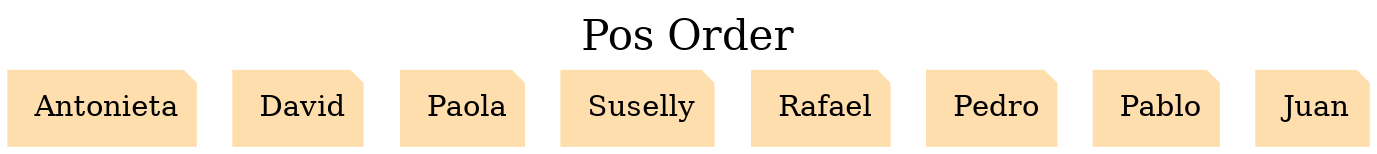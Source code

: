 digraph ArbolBinario {
	rankdir=TB;
	node[shape = note, fontcolor = black, style = filled, color = navajowhite];
	graph[label = "Pos Order", labelloc = t, fontsize = 20];
Object6[label = " Antonieta"];
Object4[label = " David"];
Object8[label = " Paola"];
Object7[label = " Suselly"];
Object5[label = " Rafael"];
Object3[label = " Pedro"];
Object2[label = " Pablo"];
Object1[label = " Juan"];
}